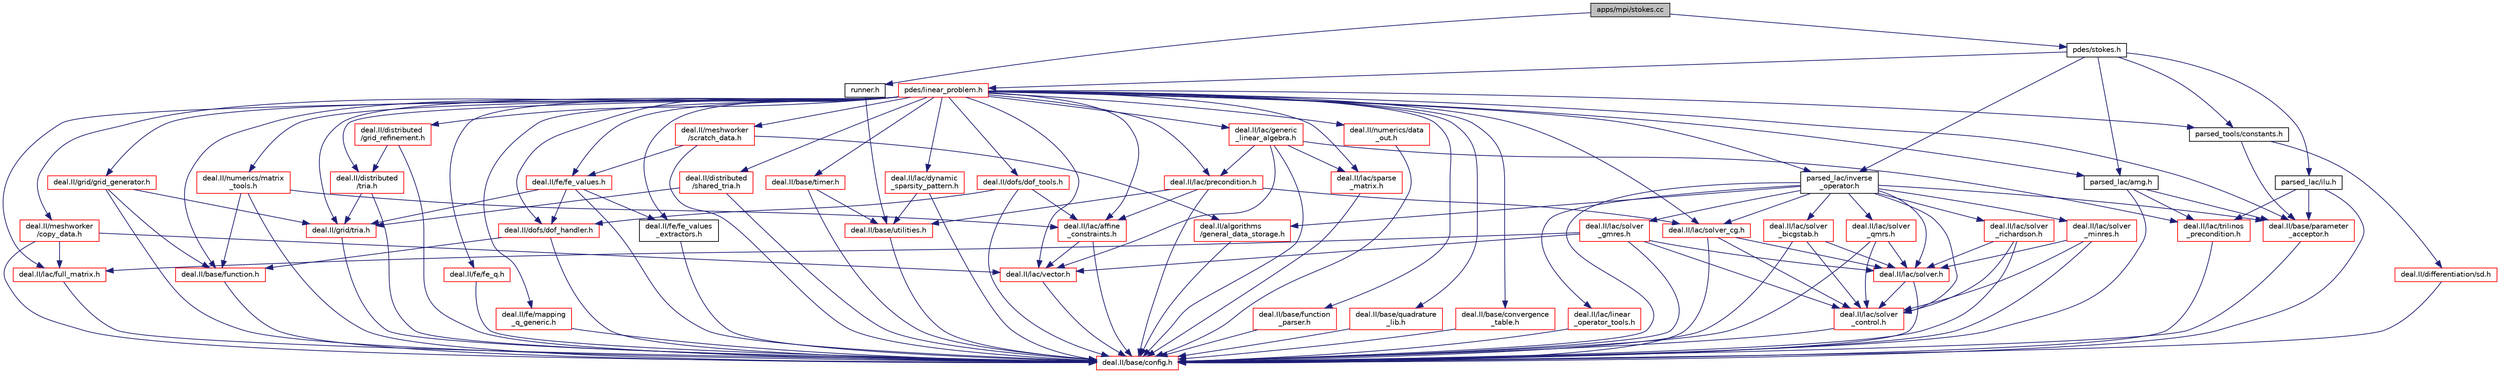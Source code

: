 digraph "apps/mpi/stokes.cc"
{
 // LATEX_PDF_SIZE
  bgcolor="transparent";
  edge [fontname="Helvetica",fontsize="10",labelfontname="Helvetica",labelfontsize="10"];
  node [fontname="Helvetica",fontsize="10",shape=record];
  Node1 [label="apps/mpi/stokes.cc",height=0.2,width=0.4,color="black", fillcolor="grey75", style="filled", fontcolor="black",tooltip=" "];
  Node1 -> Node2 [color="midnightblue",fontsize="10",style="solid",fontname="Helvetica"];
  Node2 [label="pdes/stokes.h",height=0.2,width=0.4,color="black",URL="$stokes_8h.html",tooltip=" "];
  Node2 -> Node3 [color="midnightblue",fontsize="10",style="solid",fontname="Helvetica"];
  Node3 [label="parsed_lac/amg.h",height=0.2,width=0.4,color="black",URL="$amg_8h.html",tooltip=" "];
  Node3 -> Node4 [color="midnightblue",fontsize="10",style="solid",fontname="Helvetica"];
  Node4 [label="deal.II/base/config.h",height=0.2,width=0.4,color="red",URL="/__w/fsi-suite/fsi-suite/deal.tag$config_8h.html",tooltip=" "];
  Node3 -> Node24 [color="midnightblue",fontsize="10",style="solid",fontname="Helvetica"];
  Node24 [label="deal.II/base/parameter\l_acceptor.h",height=0.2,width=0.4,color="red",URL="/__w/fsi-suite/fsi-suite/deal.tag$parameter__acceptor_8h.html",tooltip=" "];
  Node24 -> Node4 [color="midnightblue",fontsize="10",style="solid",fontname="Helvetica"];
  Node3 -> Node34 [color="midnightblue",fontsize="10",style="solid",fontname="Helvetica"];
  Node34 [label="deal.II/lac/trilinos\l_precondition.h",height=0.2,width=0.4,color="red",URL="/__w/fsi-suite/fsi-suite/deal.tag$trilinos__precondition_8h.html",tooltip=" "];
  Node34 -> Node4 [color="midnightblue",fontsize="10",style="solid",fontname="Helvetica"];
  Node2 -> Node51 [color="midnightblue",fontsize="10",style="solid",fontname="Helvetica"];
  Node51 [label="parsed_lac/ilu.h",height=0.2,width=0.4,color="black",URL="$ilu_8h.html",tooltip=" "];
  Node51 -> Node4 [color="midnightblue",fontsize="10",style="solid",fontname="Helvetica"];
  Node51 -> Node24 [color="midnightblue",fontsize="10",style="solid",fontname="Helvetica"];
  Node51 -> Node34 [color="midnightblue",fontsize="10",style="solid",fontname="Helvetica"];
  Node2 -> Node52 [color="midnightblue",fontsize="10",style="solid",fontname="Helvetica"];
  Node52 [label="parsed_lac/inverse\l_operator.h",height=0.2,width=0.4,color="black",URL="$inverse__operator_8h.html",tooltip=" "];
  Node52 -> Node4 [color="midnightblue",fontsize="10",style="solid",fontname="Helvetica"];
  Node52 -> Node53 [color="midnightblue",fontsize="10",style="solid",fontname="Helvetica"];
  Node53 [label="deal.II/algorithms\l/general_data_storage.h",height=0.2,width=0.4,color="red",URL="/__w/fsi-suite/fsi-suite/deal.tag$general__data__storage_8h.html",tooltip=" "];
  Node53 -> Node4 [color="midnightblue",fontsize="10",style="solid",fontname="Helvetica"];
  Node52 -> Node24 [color="midnightblue",fontsize="10",style="solid",fontname="Helvetica"];
  Node52 -> Node54 [color="midnightblue",fontsize="10",style="solid",fontname="Helvetica"];
  Node54 [label="deal.II/lac/linear\l_operator_tools.h",height=0.2,width=0.4,color="red",URL="/__w/fsi-suite/fsi-suite/deal.tag$linear__operator__tools_8h.html",tooltip=" "];
  Node54 -> Node4 [color="midnightblue",fontsize="10",style="solid",fontname="Helvetica"];
  Node52 -> Node70 [color="midnightblue",fontsize="10",style="solid",fontname="Helvetica"];
  Node70 [label="deal.II/lac/solver.h",height=0.2,width=0.4,color="red",URL="/__w/fsi-suite/fsi-suite/deal.tag$solver_8h.html",tooltip=" "];
  Node70 -> Node4 [color="midnightblue",fontsize="10",style="solid",fontname="Helvetica"];
  Node70 -> Node71 [color="midnightblue",fontsize="10",style="solid",fontname="Helvetica"];
  Node71 [label="deal.II/lac/solver\l_control.h",height=0.2,width=0.4,color="red",URL="/__w/fsi-suite/fsi-suite/deal.tag$solver__control_8h.html",tooltip=" "];
  Node71 -> Node4 [color="midnightblue",fontsize="10",style="solid",fontname="Helvetica"];
  Node52 -> Node72 [color="midnightblue",fontsize="10",style="solid",fontname="Helvetica"];
  Node72 [label="deal.II/lac/solver\l_bicgstab.h",height=0.2,width=0.4,color="red",URL="/__w/fsi-suite/fsi-suite/deal.tag$solver__bicgstab_8h.html",tooltip=" "];
  Node72 -> Node4 [color="midnightblue",fontsize="10",style="solid",fontname="Helvetica"];
  Node72 -> Node70 [color="midnightblue",fontsize="10",style="solid",fontname="Helvetica"];
  Node72 -> Node71 [color="midnightblue",fontsize="10",style="solid",fontname="Helvetica"];
  Node52 -> Node75 [color="midnightblue",fontsize="10",style="solid",fontname="Helvetica"];
  Node75 [label="deal.II/lac/solver_cg.h",height=0.2,width=0.4,color="red",URL="/__w/fsi-suite/fsi-suite/deal.tag$solver__cg_8h.html",tooltip=" "];
  Node75 -> Node4 [color="midnightblue",fontsize="10",style="solid",fontname="Helvetica"];
  Node75 -> Node70 [color="midnightblue",fontsize="10",style="solid",fontname="Helvetica"];
  Node75 -> Node71 [color="midnightblue",fontsize="10",style="solid",fontname="Helvetica"];
  Node52 -> Node71 [color="midnightblue",fontsize="10",style="solid",fontname="Helvetica"];
  Node52 -> Node78 [color="midnightblue",fontsize="10",style="solid",fontname="Helvetica"];
  Node78 [label="deal.II/lac/solver\l_gmres.h",height=0.2,width=0.4,color="red",URL="/__w/fsi-suite/fsi-suite/deal.tag$solver__gmres_8h.html",tooltip=" "];
  Node78 -> Node4 [color="midnightblue",fontsize="10",style="solid",fontname="Helvetica"];
  Node78 -> Node79 [color="midnightblue",fontsize="10",style="solid",fontname="Helvetica"];
  Node79 [label="deal.II/lac/full_matrix.h",height=0.2,width=0.4,color="red",URL="/__w/fsi-suite/fsi-suite/deal.tag$full__matrix_8h.html",tooltip=" "];
  Node79 -> Node4 [color="midnightblue",fontsize="10",style="solid",fontname="Helvetica"];
  Node78 -> Node70 [color="midnightblue",fontsize="10",style="solid",fontname="Helvetica"];
  Node78 -> Node71 [color="midnightblue",fontsize="10",style="solid",fontname="Helvetica"];
  Node78 -> Node40 [color="midnightblue",fontsize="10",style="solid",fontname="Helvetica"];
  Node40 [label="deal.II/lac/vector.h",height=0.2,width=0.4,color="red",URL="/__w/fsi-suite/fsi-suite/deal.tag$vector_8h.html",tooltip=" "];
  Node40 -> Node4 [color="midnightblue",fontsize="10",style="solid",fontname="Helvetica"];
  Node52 -> Node83 [color="midnightblue",fontsize="10",style="solid",fontname="Helvetica"];
  Node83 [label="deal.II/lac/solver\l_minres.h",height=0.2,width=0.4,color="red",URL="/__w/fsi-suite/fsi-suite/deal.tag$solver__minres_8h.html",tooltip=" "];
  Node83 -> Node4 [color="midnightblue",fontsize="10",style="solid",fontname="Helvetica"];
  Node83 -> Node70 [color="midnightblue",fontsize="10",style="solid",fontname="Helvetica"];
  Node83 -> Node71 [color="midnightblue",fontsize="10",style="solid",fontname="Helvetica"];
  Node52 -> Node84 [color="midnightblue",fontsize="10",style="solid",fontname="Helvetica"];
  Node84 [label="deal.II/lac/solver\l_qmrs.h",height=0.2,width=0.4,color="red",URL="/__w/fsi-suite/fsi-suite/deal.tag$solver__qmrs_8h.html",tooltip=" "];
  Node84 -> Node4 [color="midnightblue",fontsize="10",style="solid",fontname="Helvetica"];
  Node84 -> Node70 [color="midnightblue",fontsize="10",style="solid",fontname="Helvetica"];
  Node84 -> Node71 [color="midnightblue",fontsize="10",style="solid",fontname="Helvetica"];
  Node52 -> Node85 [color="midnightblue",fontsize="10",style="solid",fontname="Helvetica"];
  Node85 [label="deal.II/lac/solver\l_richardson.h",height=0.2,width=0.4,color="red",URL="/__w/fsi-suite/fsi-suite/deal.tag$solver__richardson_8h.html",tooltip=" "];
  Node85 -> Node4 [color="midnightblue",fontsize="10",style="solid",fontname="Helvetica"];
  Node85 -> Node70 [color="midnightblue",fontsize="10",style="solid",fontname="Helvetica"];
  Node85 -> Node71 [color="midnightblue",fontsize="10",style="solid",fontname="Helvetica"];
  Node2 -> Node86 [color="midnightblue",fontsize="10",style="solid",fontname="Helvetica"];
  Node86 [label="parsed_tools/constants.h",height=0.2,width=0.4,color="black",URL="$constants_8h.html",tooltip=" "];
  Node86 -> Node24 [color="midnightblue",fontsize="10",style="solid",fontname="Helvetica"];
  Node86 -> Node87 [color="midnightblue",fontsize="10",style="solid",fontname="Helvetica"];
  Node87 [label="deal.II/differentiation/sd.h",height=0.2,width=0.4,color="red",URL="/__w/fsi-suite/fsi-suite/deal.tag$sd_8h.html",tooltip=" "];
  Node87 -> Node4 [color="midnightblue",fontsize="10",style="solid",fontname="Helvetica"];
  Node2 -> Node98 [color="midnightblue",fontsize="10",style="solid",fontname="Helvetica"];
  Node98 [label="pdes/linear_problem.h",height=0.2,width=0.4,color="red",URL="$linear__problem_8h.html",tooltip=" "];
  Node98 -> Node99 [color="midnightblue",fontsize="10",style="solid",fontname="Helvetica"];
  Node99 [label="deal.II/base/convergence\l_table.h",height=0.2,width=0.4,color="red",URL="/__w/fsi-suite/fsi-suite/deal.tag$convergence__table_8h.html",tooltip=" "];
  Node99 -> Node4 [color="midnightblue",fontsize="10",style="solid",fontname="Helvetica"];
  Node98 -> Node102 [color="midnightblue",fontsize="10",style="solid",fontname="Helvetica"];
  Node102 [label="deal.II/base/function.h",height=0.2,width=0.4,color="red",URL="/__w/fsi-suite/fsi-suite/deal.tag$function_8h.html",tooltip=" "];
  Node102 -> Node4 [color="midnightblue",fontsize="10",style="solid",fontname="Helvetica"];
  Node98 -> Node104 [color="midnightblue",fontsize="10",style="solid",fontname="Helvetica"];
  Node104 [label="deal.II/base/function\l_parser.h",height=0.2,width=0.4,color="red",URL="/__w/fsi-suite/fsi-suite/deal.tag$function__parser_8h.html",tooltip=" "];
  Node104 -> Node4 [color="midnightblue",fontsize="10",style="solid",fontname="Helvetica"];
  Node98 -> Node24 [color="midnightblue",fontsize="10",style="solid",fontname="Helvetica"];
  Node98 -> Node107 [color="midnightblue",fontsize="10",style="solid",fontname="Helvetica"];
  Node107 [label="deal.II/base/quadrature\l_lib.h",height=0.2,width=0.4,color="red",URL="/__w/fsi-suite/fsi-suite/deal.tag$quadrature__lib_8h.html",tooltip=" "];
  Node107 -> Node4 [color="midnightblue",fontsize="10",style="solid",fontname="Helvetica"];
  Node98 -> Node109 [color="midnightblue",fontsize="10",style="solid",fontname="Helvetica"];
  Node109 [label="deal.II/base/timer.h",height=0.2,width=0.4,color="red",URL="/__w/fsi-suite/fsi-suite/deal.tag$timer_8h.html",tooltip=" "];
  Node109 -> Node4 [color="midnightblue",fontsize="10",style="solid",fontname="Helvetica"];
  Node109 -> Node18 [color="midnightblue",fontsize="10",style="solid",fontname="Helvetica"];
  Node18 [label="deal.II/base/utilities.h",height=0.2,width=0.4,color="red",URL="/__w/fsi-suite/fsi-suite/deal.tag$include_2deal_8II_2base_2utilities_8h.html",tooltip=" "];
  Node18 -> Node4 [color="midnightblue",fontsize="10",style="solid",fontname="Helvetica"];
  Node98 -> Node111 [color="midnightblue",fontsize="10",style="solid",fontname="Helvetica"];
  Node111 [label="deal.II/distributed\l/grid_refinement.h",height=0.2,width=0.4,color="red",URL="/__w/fsi-suite/fsi-suite/deal.tag$distributed_2grid__refinement_8h.html",tooltip=" "];
  Node111 -> Node4 [color="midnightblue",fontsize="10",style="solid",fontname="Helvetica"];
  Node111 -> Node112 [color="midnightblue",fontsize="10",style="solid",fontname="Helvetica"];
  Node112 [label="deal.II/distributed\l/tria.h",height=0.2,width=0.4,color="red",URL="/__w/fsi-suite/fsi-suite/deal.tag$distributed_2tria_8h.html",tooltip=" "];
  Node112 -> Node4 [color="midnightblue",fontsize="10",style="solid",fontname="Helvetica"];
  Node112 -> Node118 [color="midnightblue",fontsize="10",style="solid",fontname="Helvetica"];
  Node118 [label="deal.II/grid/tria.h",height=0.2,width=0.4,color="red",URL="/__w/fsi-suite/fsi-suite/deal.tag$grid_2tria_8h.html",tooltip=" "];
  Node118 -> Node4 [color="midnightblue",fontsize="10",style="solid",fontname="Helvetica"];
  Node98 -> Node130 [color="midnightblue",fontsize="10",style="solid",fontname="Helvetica"];
  Node130 [label="deal.II/distributed\l/shared_tria.h",height=0.2,width=0.4,color="red",URL="/__w/fsi-suite/fsi-suite/deal.tag$shared__tria_8h.html",tooltip=" "];
  Node130 -> Node4 [color="midnightblue",fontsize="10",style="solid",fontname="Helvetica"];
  Node130 -> Node118 [color="midnightblue",fontsize="10",style="solid",fontname="Helvetica"];
  Node98 -> Node112 [color="midnightblue",fontsize="10",style="solid",fontname="Helvetica"];
  Node98 -> Node131 [color="midnightblue",fontsize="10",style="solid",fontname="Helvetica"];
  Node131 [label="deal.II/dofs/dof_handler.h",height=0.2,width=0.4,color="red",URL="/__w/fsi-suite/fsi-suite/deal.tag$dofs_2dof__handler_8h.html",tooltip=" "];
  Node131 -> Node4 [color="midnightblue",fontsize="10",style="solid",fontname="Helvetica"];
  Node131 -> Node102 [color="midnightblue",fontsize="10",style="solid",fontname="Helvetica"];
  Node98 -> Node151 [color="midnightblue",fontsize="10",style="solid",fontname="Helvetica"];
  Node151 [label="deal.II/dofs/dof_tools.h",height=0.2,width=0.4,color="red",URL="/__w/fsi-suite/fsi-suite/deal.tag$dof__tools_8h.html",tooltip=" "];
  Node151 -> Node4 [color="midnightblue",fontsize="10",style="solid",fontname="Helvetica"];
  Node151 -> Node131 [color="midnightblue",fontsize="10",style="solid",fontname="Helvetica"];
  Node151 -> Node59 [color="midnightblue",fontsize="10",style="solid",fontname="Helvetica"];
  Node59 [label="deal.II/lac/affine\l_constraints.h",height=0.2,width=0.4,color="red",URL="/__w/fsi-suite/fsi-suite/deal.tag$affine__constraints_8h.html",tooltip=" "];
  Node59 -> Node4 [color="midnightblue",fontsize="10",style="solid",fontname="Helvetica"];
  Node59 -> Node40 [color="midnightblue",fontsize="10",style="solid",fontname="Helvetica"];
  Node98 -> Node152 [color="midnightblue",fontsize="10",style="solid",fontname="Helvetica"];
  Node152 [label="deal.II/fe/fe_q.h",height=0.2,width=0.4,color="red",URL="/__w/fsi-suite/fsi-suite/deal.tag$fe__q_8h.html",tooltip=" "];
  Node152 -> Node4 [color="midnightblue",fontsize="10",style="solid",fontname="Helvetica"];
  Node98 -> Node158 [color="midnightblue",fontsize="10",style="solid",fontname="Helvetica"];
  Node158 [label="deal.II/fe/fe_values.h",height=0.2,width=0.4,color="red",URL="/__w/fsi-suite/fsi-suite/deal.tag$fe_2fe__values_8h.html",tooltip=" "];
  Node158 -> Node4 [color="midnightblue",fontsize="10",style="solid",fontname="Helvetica"];
  Node158 -> Node131 [color="midnightblue",fontsize="10",style="solid",fontname="Helvetica"];
  Node158 -> Node146 [color="midnightblue",fontsize="10",style="solid",fontname="Helvetica"];
  Node146 [label="deal.II/fe/fe_values\l_extractors.h",height=0.2,width=0.4,color="black",URL="/__w/fsi-suite/fsi-suite/deal.tag$fe__values__extractors_8h.html",tooltip=" "];
  Node146 -> Node4 [color="midnightblue",fontsize="10",style="solid",fontname="Helvetica"];
  Node158 -> Node118 [color="midnightblue",fontsize="10",style="solid",fontname="Helvetica"];
  Node98 -> Node146 [color="midnightblue",fontsize="10",style="solid",fontname="Helvetica"];
  Node98 -> Node161 [color="midnightblue",fontsize="10",style="solid",fontname="Helvetica"];
  Node161 [label="deal.II/fe/mapping\l_q_generic.h",height=0.2,width=0.4,color="red",URL="/__w/fsi-suite/fsi-suite/deal.tag$mapping__q__generic_8h.html",tooltip=" "];
  Node161 -> Node4 [color="midnightblue",fontsize="10",style="solid",fontname="Helvetica"];
  Node98 -> Node166 [color="midnightblue",fontsize="10",style="solid",fontname="Helvetica"];
  Node166 [label="deal.II/grid/grid_generator.h",height=0.2,width=0.4,color="red",URL="/__w/fsi-suite/fsi-suite/deal.tag$grid__generator_8h.html",tooltip=" "];
  Node166 -> Node4 [color="midnightblue",fontsize="10",style="solid",fontname="Helvetica"];
  Node166 -> Node102 [color="midnightblue",fontsize="10",style="solid",fontname="Helvetica"];
  Node166 -> Node118 [color="midnightblue",fontsize="10",style="solid",fontname="Helvetica"];
  Node98 -> Node118 [color="midnightblue",fontsize="10",style="solid",fontname="Helvetica"];
  Node98 -> Node59 [color="midnightblue",fontsize="10",style="solid",fontname="Helvetica"];
  Node98 -> Node167 [color="midnightblue",fontsize="10",style="solid",fontname="Helvetica"];
  Node167 [label="deal.II/lac/dynamic\l_sparsity_pattern.h",height=0.2,width=0.4,color="red",URL="/__w/fsi-suite/fsi-suite/deal.tag$dynamic__sparsity__pattern_8h.html",tooltip=" "];
  Node167 -> Node4 [color="midnightblue",fontsize="10",style="solid",fontname="Helvetica"];
  Node167 -> Node18 [color="midnightblue",fontsize="10",style="solid",fontname="Helvetica"];
  Node98 -> Node79 [color="midnightblue",fontsize="10",style="solid",fontname="Helvetica"];
  Node98 -> Node168 [color="midnightblue",fontsize="10",style="solid",fontname="Helvetica"];
  Node168 [label="deal.II/lac/generic\l_linear_algebra.h",height=0.2,width=0.4,color="red",URL="/__w/fsi-suite/fsi-suite/deal.tag$generic__linear__algebra_8h.html",tooltip=" "];
  Node168 -> Node4 [color="midnightblue",fontsize="10",style="solid",fontname="Helvetica"];
  Node168 -> Node178 [color="midnightblue",fontsize="10",style="solid",fontname="Helvetica"];
  Node178 [label="deal.II/lac/precondition.h",height=0.2,width=0.4,color="red",URL="/__w/fsi-suite/fsi-suite/deal.tag$precondition_8h.html",tooltip=" "];
  Node178 -> Node4 [color="midnightblue",fontsize="10",style="solid",fontname="Helvetica"];
  Node178 -> Node18 [color="midnightblue",fontsize="10",style="solid",fontname="Helvetica"];
  Node178 -> Node59 [color="midnightblue",fontsize="10",style="solid",fontname="Helvetica"];
  Node178 -> Node75 [color="midnightblue",fontsize="10",style="solid",fontname="Helvetica"];
  Node168 -> Node177 [color="midnightblue",fontsize="10",style="solid",fontname="Helvetica"];
  Node177 [label="deal.II/lac/sparse\l_matrix.h",height=0.2,width=0.4,color="red",URL="/__w/fsi-suite/fsi-suite/deal.tag$sparse__matrix_8h.html",tooltip=" "];
  Node177 -> Node4 [color="midnightblue",fontsize="10",style="solid",fontname="Helvetica"];
  Node168 -> Node40 [color="midnightblue",fontsize="10",style="solid",fontname="Helvetica"];
  Node168 -> Node34 [color="midnightblue",fontsize="10",style="solid",fontname="Helvetica"];
  Node98 -> Node178 [color="midnightblue",fontsize="10",style="solid",fontname="Helvetica"];
  Node98 -> Node75 [color="midnightblue",fontsize="10",style="solid",fontname="Helvetica"];
  Node98 -> Node177 [color="midnightblue",fontsize="10",style="solid",fontname="Helvetica"];
  Node98 -> Node40 [color="midnightblue",fontsize="10",style="solid",fontname="Helvetica"];
  Node98 -> Node196 [color="midnightblue",fontsize="10",style="solid",fontname="Helvetica"];
  Node196 [label="deal.II/meshworker\l/copy_data.h",height=0.2,width=0.4,color="red",URL="/__w/fsi-suite/fsi-suite/deal.tag$copy__data_8h.html",tooltip=" "];
  Node196 -> Node4 [color="midnightblue",fontsize="10",style="solid",fontname="Helvetica"];
  Node196 -> Node79 [color="midnightblue",fontsize="10",style="solid",fontname="Helvetica"];
  Node196 -> Node40 [color="midnightblue",fontsize="10",style="solid",fontname="Helvetica"];
  Node98 -> Node197 [color="midnightblue",fontsize="10",style="solid",fontname="Helvetica"];
  Node197 [label="deal.II/meshworker\l/scratch_data.h",height=0.2,width=0.4,color="red",URL="/__w/fsi-suite/fsi-suite/deal.tag$scratch__data_8h.html",tooltip=" "];
  Node197 -> Node4 [color="midnightblue",fontsize="10",style="solid",fontname="Helvetica"];
  Node197 -> Node53 [color="midnightblue",fontsize="10",style="solid",fontname="Helvetica"];
  Node197 -> Node158 [color="midnightblue",fontsize="10",style="solid",fontname="Helvetica"];
  Node98 -> Node210 [color="midnightblue",fontsize="10",style="solid",fontname="Helvetica"];
  Node210 [label="deal.II/numerics/data\l_out.h",height=0.2,width=0.4,color="red",URL="/__w/fsi-suite/fsi-suite/deal.tag$numerics_2data__out_8h.html",tooltip=" "];
  Node210 -> Node4 [color="midnightblue",fontsize="10",style="solid",fontname="Helvetica"];
  Node98 -> Node217 [color="midnightblue",fontsize="10",style="solid",fontname="Helvetica"];
  Node217 [label="deal.II/numerics/matrix\l_tools.h",height=0.2,width=0.4,color="red",URL="/__w/fsi-suite/fsi-suite/deal.tag$matrix__tools_8h.html",tooltip=" "];
  Node217 -> Node4 [color="midnightblue",fontsize="10",style="solid",fontname="Helvetica"];
  Node217 -> Node102 [color="midnightblue",fontsize="10",style="solid",fontname="Helvetica"];
  Node217 -> Node59 [color="midnightblue",fontsize="10",style="solid",fontname="Helvetica"];
  Node98 -> Node3 [color="midnightblue",fontsize="10",style="solid",fontname="Helvetica"];
  Node98 -> Node52 [color="midnightblue",fontsize="10",style="solid",fontname="Helvetica"];
  Node98 -> Node86 [color="midnightblue",fontsize="10",style="solid",fontname="Helvetica"];
  Node1 -> Node271 [color="midnightblue",fontsize="10",style="solid",fontname="Helvetica"];
  Node271 [label="runner.h",height=0.2,width=0.4,color="black",URL="$runner_8h.html",tooltip=" "];
  Node271 -> Node18 [color="midnightblue",fontsize="10",style="solid",fontname="Helvetica"];
}
